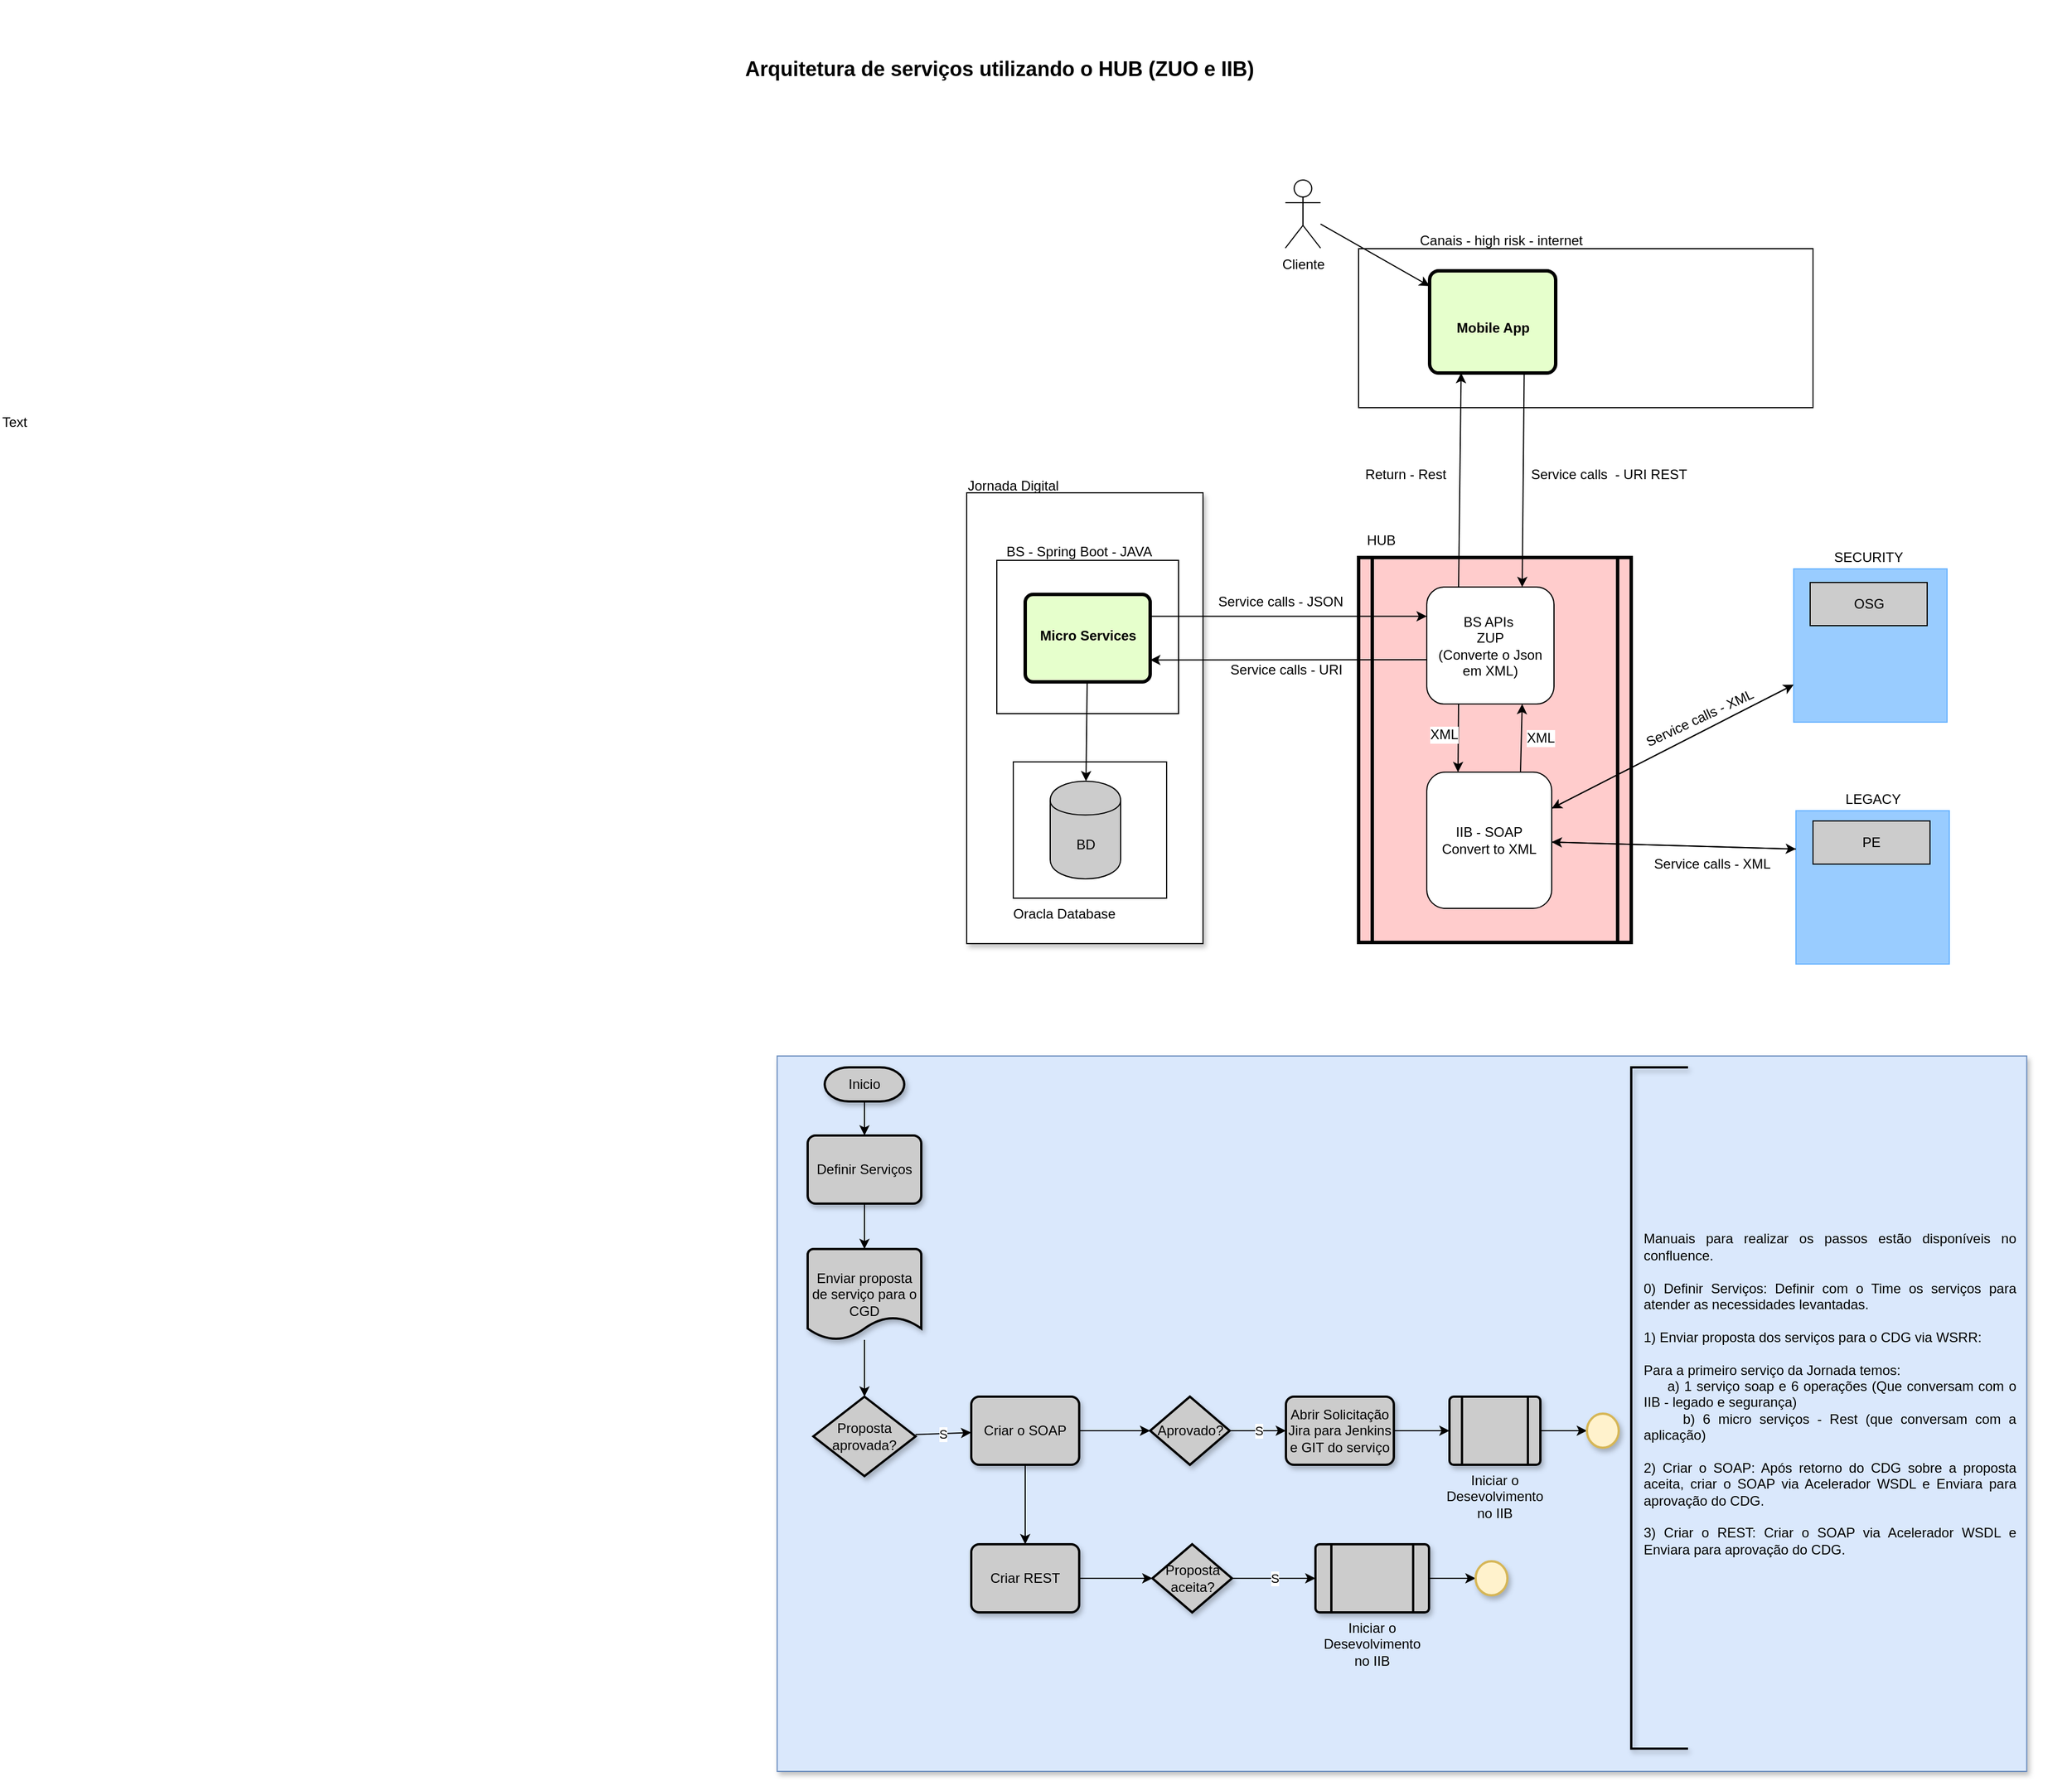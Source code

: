 <mxfile version="10.7.7" type="github"><diagram name="Page-1" id="c7558073-3199-34d8-9f00-42111426c3f3"><mxGraphModel dx="1818" dy="522" grid="1" gridSize="10" guides="1" tooltips="1" connect="1" arrows="1" fold="1" page="1" pageScale="1" pageWidth="826" pageHeight="1169" background="#ffffff" math="0" shadow="0"><root><mxCell id="0"/><mxCell id="1" parent="0"/><mxCell id="IW83ZrrN56BTUERNaFhu-86" value="" style="rounded=0;whiteSpace=wrap;html=1;shadow=1;fillColor=#dae8fc;strokeColor=#6c8ebf;" parent="1" vertex="1"><mxGeometry x="68.148" y="940" width="1100" height="630" as="geometry"/></mxCell><mxCell id="IW83ZrrN56BTUERNaFhu-71" value="" style="rounded=0;whiteSpace=wrap;html=1;shadow=1;" parent="1" vertex="1"><mxGeometry x="235" y="444" width="208" height="397" as="geometry"/></mxCell><mxCell id="IW83ZrrN56BTUERNaFhu-47" value="" style="rounded=0;whiteSpace=wrap;html=1;" parent="1" vertex="1"><mxGeometry x="276" y="681" width="135" height="120" as="geometry"/></mxCell><mxCell id="IW83ZrrN56BTUERNaFhu-20" value="" style="whiteSpace=wrap;html=1;aspect=fixed;strokeColor=#66B2FF;fillColor=#99CCFF;" parent="1" vertex="1"><mxGeometry x="965" y="724" width="135" height="135" as="geometry"/></mxCell><mxCell id="5" value="" style="shape=process;whiteSpace=wrap;align=center;verticalAlign=middle;size=0.048;fontStyle=1;strokeWidth=3;fillColor=#FFCCCC;rotation=0;" parent="1" vertex="1"><mxGeometry x="580" y="501" width="240" height="339" as="geometry"/></mxCell><mxCell id="MFdVvgh9lcLUHrCFGcoe-98" value="" style="rounded=0;whiteSpace=wrap;html=1;" parent="1" vertex="1"><mxGeometry x="580" y="229" width="400" height="140" as="geometry"/></mxCell><mxCell id="MFdVvgh9lcLUHrCFGcoe-100" style="edgeStyle=none;rounded=0;orthogonalLoop=1;jettySize=auto;html=1;entryX=0.75;entryY=0;entryDx=0;entryDy=0;exitX=0.75;exitY=1;exitDx=0;exitDy=0;" parent="1" source="2" target="IW83ZrrN56BTUERNaFhu-5" edge="1"><mxGeometry relative="1" as="geometry"><mxPoint x="697" y="459" as="targetPoint"/></mxGeometry></mxCell><mxCell id="IW83ZrrN56BTUERNaFhu-10" value="Service calls&amp;nbsp; -&amp;nbsp;&lt;span&gt;URI REST&lt;/span&gt;" style="text;html=1;resizable=0;points=[];align=center;verticalAlign=middle;labelBackgroundColor=#ffffff;" parent="MFdVvgh9lcLUHrCFGcoe-100" vertex="1" connectable="0"><mxGeometry x="-0.122" y="2" relative="1" as="geometry"><mxPoint x="73" y="6" as="offset"/></mxGeometry></mxCell><mxCell id="2" value="&lt;br&gt;&lt;br&gt;&lt;br&gt;Mobile App&lt;br&gt;" style="verticalAlign=middle;align=center;overflow=fill;fontSize=12;fontFamily=Helvetica;html=1;rounded=1;fontStyle=1;strokeWidth=3;fillColor=#E6FFCC;arcSize=9;" parent="1" vertex="1"><mxGeometry x="642.5" y="248.5" width="111" height="90" as="geometry"/></mxCell><mxCell id="MFdVvgh9lcLUHrCFGcoe-103" style="edgeStyle=none;rounded=0;orthogonalLoop=1;jettySize=auto;html=1;" parent="1" source="MFdVvgh9lcLUHrCFGcoe-99" target="2" edge="1"><mxGeometry relative="1" as="geometry"/></mxCell><mxCell id="MFdVvgh9lcLUHrCFGcoe-99" value="Cliente" style="shape=umlActor;verticalLabelPosition=bottom;labelBackgroundColor=#ffffff;verticalAlign=top;html=1;outlineConnect=0;" parent="1" vertex="1"><mxGeometry x="515.5" y="168.5" width="31" height="60" as="geometry"/></mxCell><mxCell id="MFdVvgh9lcLUHrCFGcoe-104" value="Canais - high risk - internet" style="text;html=1;resizable=0;points=[];autosize=1;align=left;verticalAlign=top;spacingTop=-4;" parent="1" vertex="1"><mxGeometry x="632" y="211.5" width="160" height="10" as="geometry"/></mxCell><mxCell id="IW83ZrrN56BTUERNaFhu-11" style="edgeStyle=none;rounded=0;orthogonalLoop=1;jettySize=auto;html=1;exitX=0.25;exitY=0;exitDx=0;exitDy=0;entryX=0.25;entryY=1;entryDx=0;entryDy=0;" parent="1" source="IW83ZrrN56BTUERNaFhu-5" target="2" edge="1"><mxGeometry relative="1" as="geometry"/></mxCell><mxCell id="IW83ZrrN56BTUERNaFhu-15" value="Return - Rest" style="text;html=1;resizable=0;points=[];align=center;verticalAlign=middle;labelBackgroundColor=#ffffff;" parent="IW83ZrrN56BTUERNaFhu-11" vertex="1" connectable="0"><mxGeometry x="0.176" y="2" relative="1" as="geometry"><mxPoint x="-47" y="11.5" as="offset"/></mxGeometry></mxCell><mxCell id="IW83ZrrN56BTUERNaFhu-14" style="edgeStyle=none;rounded=0;orthogonalLoop=1;jettySize=auto;html=1;exitX=0.25;exitY=1;exitDx=0;exitDy=0;entryX=0.25;entryY=0;entryDx=0;entryDy=0;" parent="1" source="IW83ZrrN56BTUERNaFhu-5" target="IW83ZrrN56BTUERNaFhu-12" edge="1"><mxGeometry relative="1" as="geometry"/></mxCell><mxCell id="IW83ZrrN56BTUERNaFhu-19" value="XML" style="text;html=1;resizable=0;points=[];align=center;verticalAlign=middle;labelBackgroundColor=#ffffff;" parent="IW83ZrrN56BTUERNaFhu-14" vertex="1" connectable="0"><mxGeometry x="-0.563" y="-1" relative="1" as="geometry"><mxPoint x="73" y="17" as="offset"/></mxGeometry></mxCell><mxCell id="IW83ZrrN56BTUERNaFhu-5" value="&lt;span&gt;BS APIs&amp;nbsp;&lt;br&gt;ZUP&lt;br&gt;(Converte o Json em XML)&lt;br&gt;&lt;/span&gt;" style="rounded=1;whiteSpace=wrap;html=1;" parent="1" vertex="1"><mxGeometry x="640" y="527" width="112" height="103" as="geometry"/></mxCell><mxCell id="IW83ZrrN56BTUERNaFhu-9" value="&lt;span&gt;HUB&lt;/span&gt;" style="text;html=1;strokeColor=none;fillColor=none;align=center;verticalAlign=middle;whiteSpace=wrap;rounded=0;rotation=0;" parent="1" vertex="1"><mxGeometry x="580" y="476" width="40" height="20" as="geometry"/></mxCell><mxCell id="IW83ZrrN56BTUERNaFhu-13" style="edgeStyle=none;rounded=0;orthogonalLoop=1;jettySize=auto;html=1;entryX=0.75;entryY=1;entryDx=0;entryDy=0;exitX=0.75;exitY=0;exitDx=0;exitDy=0;" parent="1" source="IW83ZrrN56BTUERNaFhu-12" target="IW83ZrrN56BTUERNaFhu-5" edge="1"><mxGeometry relative="1" as="geometry"><mxPoint x="750" y="590" as="targetPoint"/></mxGeometry></mxCell><mxCell id="IW83ZrrN56BTUERNaFhu-17" value="XML" style="text;html=1;resizable=0;points=[];align=center;verticalAlign=middle;labelBackgroundColor=#ffffff;" parent="IW83ZrrN56BTUERNaFhu-13" vertex="1" connectable="0"><mxGeometry x="-0.269" y="3" relative="1" as="geometry"><mxPoint x="-65" y="-11.5" as="offset"/></mxGeometry></mxCell><mxCell id="IW83ZrrN56BTUERNaFhu-32" style="edgeStyle=none;rounded=0;orthogonalLoop=1;jettySize=auto;html=1;" parent="1" source="IW83ZrrN56BTUERNaFhu-12" target="IW83ZrrN56BTUERNaFhu-30" edge="1"><mxGeometry relative="1" as="geometry"/></mxCell><mxCell id="IW83ZrrN56BTUERNaFhu-12" value="IIB - SOAP&lt;br&gt;Convert to XML&lt;br&gt;" style="rounded=1;whiteSpace=wrap;html=1;" parent="1" vertex="1"><mxGeometry x="640" y="690" width="110" height="120" as="geometry"/></mxCell><mxCell id="IW83ZrrN56BTUERNaFhu-21" value="LEGACY" style="text;html=1;strokeColor=none;fillColor=none;align=center;verticalAlign=middle;whiteSpace=wrap;rounded=0;" parent="1" vertex="1"><mxGeometry x="1012.5" y="704" width="40" height="20" as="geometry"/></mxCell><mxCell id="IW83ZrrN56BTUERNaFhu-22" value="PE" style="rounded=0;whiteSpace=wrap;html=1;fillColor=#CCCCCC;strokeColor=#000000;shadow=0;" parent="1" vertex="1"><mxGeometry x="980" y="733" width="103" height="38" as="geometry"/></mxCell><mxCell id="IW83ZrrN56BTUERNaFhu-29" style="edgeStyle=none;rounded=0;orthogonalLoop=1;jettySize=auto;html=1;exitX=1;exitY=0.5;exitDx=0;exitDy=0;" parent="1" source="IW83ZrrN56BTUERNaFhu-20" target="IW83ZrrN56BTUERNaFhu-20" edge="1"><mxGeometry relative="1" as="geometry"/></mxCell><mxCell id="IW83ZrrN56BTUERNaFhu-34" style="edgeStyle=none;rounded=0;orthogonalLoop=1;jettySize=auto;html=1;" parent="1" source="IW83ZrrN56BTUERNaFhu-30" target="IW83ZrrN56BTUERNaFhu-12" edge="1"><mxGeometry relative="1" as="geometry"/></mxCell><mxCell id="IW83ZrrN56BTUERNaFhu-30" value="" style="whiteSpace=wrap;html=1;aspect=fixed;strokeColor=#66B2FF;fillColor=#99CCFF;" parent="1" vertex="1"><mxGeometry x="963" y="511" width="135" height="135" as="geometry"/></mxCell><mxCell id="IW83ZrrN56BTUERNaFhu-31" value="OSG" style="rounded=0;whiteSpace=wrap;html=1;fillColor=#CCCCCC;strokeColor=#000000;shadow=0;" parent="1" vertex="1"><mxGeometry x="977.5" y="523" width="103" height="38" as="geometry"/></mxCell><mxCell id="IW83ZrrN56BTUERNaFhu-33" value="SECURITY" style="text;html=1;strokeColor=none;fillColor=none;align=center;verticalAlign=middle;whiteSpace=wrap;rounded=0;" parent="1" vertex="1"><mxGeometry x="1009" y="491" width="40" height="20" as="geometry"/></mxCell><mxCell id="IW83ZrrN56BTUERNaFhu-23" style="edgeStyle=none;rounded=0;orthogonalLoop=1;jettySize=auto;html=1;entryX=0;entryY=0.25;entryDx=0;entryDy=0;" parent="1" source="IW83ZrrN56BTUERNaFhu-12" target="IW83ZrrN56BTUERNaFhu-20" edge="1"><mxGeometry relative="1" as="geometry"/></mxCell><mxCell id="IW83ZrrN56BTUERNaFhu-27" value="Service calls - XML" style="text;html=1;resizable=0;points=[];align=center;verticalAlign=middle;labelBackgroundColor=#ffffff;" parent="IW83ZrrN56BTUERNaFhu-23" vertex="1" connectable="0"><mxGeometry x="0.341" y="2" relative="1" as="geometry"><mxPoint x="-3" y="17" as="offset"/></mxGeometry></mxCell><mxCell id="IW83ZrrN56BTUERNaFhu-35" style="edgeStyle=none;rounded=0;orthogonalLoop=1;jettySize=auto;html=1;exitX=0;exitY=0.25;exitDx=0;exitDy=0;" parent="1" source="IW83ZrrN56BTUERNaFhu-20" target="IW83ZrrN56BTUERNaFhu-12" edge="1"><mxGeometry relative="1" as="geometry"/></mxCell><mxCell id="IW83ZrrN56BTUERNaFhu-39" value="Service calls - XML" style="text;html=1;rotation=-25;" parent="1" vertex="1"><mxGeometry x="826" y="623.5" width="130" height="30" as="geometry"/></mxCell><mxCell id="IW83ZrrN56BTUERNaFhu-40" value="" style="rounded=0;whiteSpace=wrap;html=1;" parent="1" vertex="1"><mxGeometry x="261.5" y="503.5" width="160" height="135" as="geometry"/></mxCell><mxCell id="IW83ZrrN56BTUERNaFhu-50" style="edgeStyle=none;rounded=0;orthogonalLoop=1;jettySize=auto;html=1;" parent="1" source="IW83ZrrN56BTUERNaFhu-41" target="IW83ZrrN56BTUERNaFhu-45" edge="1"><mxGeometry relative="1" as="geometry"/></mxCell><mxCell id="IW83ZrrN56BTUERNaFhu-53" style="edgeStyle=none;rounded=0;orthogonalLoop=1;jettySize=auto;html=1;exitX=1;exitY=0.25;exitDx=0;exitDy=0;entryX=0;entryY=0.25;entryDx=0;entryDy=0;" parent="1" source="IW83ZrrN56BTUERNaFhu-41" target="IW83ZrrN56BTUERNaFhu-5" edge="1"><mxGeometry relative="1" as="geometry"/></mxCell><mxCell id="IW83ZrrN56BTUERNaFhu-54" value="Service calls - JSON" style="text;html=1;resizable=0;points=[];align=center;verticalAlign=middle;labelBackgroundColor=#ffffff;" parent="IW83ZrrN56BTUERNaFhu-53" vertex="1" connectable="0"><mxGeometry x="-0.15" y="-2" relative="1" as="geometry"><mxPoint x="10.5" y="-15" as="offset"/></mxGeometry></mxCell><mxCell id="IW83ZrrN56BTUERNaFhu-41" value="&lt;br&gt;&lt;br&gt;Micro Services&lt;br&gt;" style="verticalAlign=middle;align=center;overflow=fill;fontSize=12;fontFamily=Helvetica;html=1;rounded=1;fontStyle=1;strokeWidth=3;fillColor=#E6FFCC;arcSize=9;" parent="1" vertex="1"><mxGeometry x="286.5" y="533.5" width="110" height="77" as="geometry"/></mxCell><mxCell id="IW83ZrrN56BTUERNaFhu-44" value="BS - Spring Boot - JAVA" style="text;html=1;resizable=0;points=[];autosize=1;align=left;verticalAlign=top;spacingTop=-4;" parent="1" vertex="1"><mxGeometry x="267.5" y="486" width="140" height="10" as="geometry"/></mxCell><mxCell id="IW83ZrrN56BTUERNaFhu-45" value="BD" style="shape=cylinder;whiteSpace=wrap;html=1;boundedLbl=1;backgroundOutline=1;shadow=0;strokeColor=#000000;fillColor=#CCCCCC;" parent="1" vertex="1"><mxGeometry x="308.5" y="698" width="62" height="86" as="geometry"/></mxCell><mxCell id="IW83ZrrN56BTUERNaFhu-48" value="Oracla Database" style="text;html=1;resizable=0;points=[];autosize=1;align=left;verticalAlign=top;spacingTop=-4;" parent="1" vertex="1"><mxGeometry x="273.5" y="805" width="110" height="10" as="geometry"/></mxCell><mxCell id="IW83ZrrN56BTUERNaFhu-60" style="edgeStyle=none;rounded=0;orthogonalLoop=1;jettySize=auto;html=1;entryX=1;entryY=0.75;entryDx=0;entryDy=0;" parent="1" target="IW83ZrrN56BTUERNaFhu-41" edge="1"><mxGeometry relative="1" as="geometry"><mxPoint x="640" y="591" as="sourcePoint"/><mxPoint x="455" y="573" as="targetPoint"/></mxGeometry></mxCell><mxCell id="IW83ZrrN56BTUERNaFhu-78" value="Service calls - URI" style="text;html=1;resizable=0;points=[];align=center;verticalAlign=middle;labelBackgroundColor=#ffffff;" parent="IW83ZrrN56BTUERNaFhu-60" vertex="1" connectable="0"><mxGeometry x="-0.095" y="2" relative="1" as="geometry"><mxPoint x="-14" y="7" as="offset"/></mxGeometry></mxCell><mxCell id="IW83ZrrN56BTUERNaFhu-72" value="Jornada Digital" style="text;html=1;resizable=0;points=[];autosize=1;align=left;verticalAlign=top;spacingTop=-4;" parent="1" vertex="1"><mxGeometry x="233.5" y="428" width="100" height="10" as="geometry"/></mxCell><mxCell id="IW83ZrrN56BTUERNaFhu-81" value="&lt;h1&gt;&lt;font style=&quot;font-size: 18px&quot;&gt;Arquitetura de serviços utilizando o HUB (ZUO e IIB)&lt;/font&gt;&lt;/h1&gt;&lt;div&gt;&lt;font style=&quot;font-size: 18px&quot;&gt;&lt;br&gt;&lt;/font&gt;&lt;/div&gt;" style="text;html=1;strokeColor=none;fillColor=none;spacing=5;spacingTop=-20;whiteSpace=wrap;overflow=hidden;rounded=0;shadow=1;fontSize=21;" parent="1" vertex="1"><mxGeometry x="35" y="20" width="1166" height="120" as="geometry"/></mxCell><mxCell id="IW83ZrrN56BTUERNaFhu-82" value="Text" style="text;html=1;resizable=0;points=[];autosize=1;align=left;verticalAlign=top;spacingTop=-4;" parent="1" vertex="1"><mxGeometry x="-616" y="372" width="40" height="10" as="geometry"/></mxCell><mxCell id="IW83ZrrN56BTUERNaFhu-83" value="&lt;div style=&quot;text-align: justify&quot;&gt;Manuais para realizar os passos estão disponíveis no confluence.&lt;/div&gt;&lt;div style=&quot;text-align: justify&quot;&gt;&lt;br&gt;&lt;/div&gt;&lt;div style=&quot;text-align: justify&quot;&gt;0) Definir Serviços: Definir com o Time os serviços para atender as necessidades levantadas.&lt;/div&gt;&lt;div style=&quot;text-align: justify&quot;&gt;&lt;br&gt;&lt;/div&gt;&lt;div style=&quot;text-align: justify&quot;&gt;&lt;span&gt;1) Enviar proposta dos serviços para o CDG via WSRR:&lt;/span&gt;&lt;br&gt;&lt;/div&gt;&lt;div style=&quot;text-align: justify&quot;&gt;&lt;span&gt;&lt;br&gt;&lt;/span&gt;&lt;/div&gt;&lt;div style=&quot;text-align: justify&quot;&gt;&lt;span&gt;Para a primeiro serviço da Jornada temos:&amp;nbsp;&lt;/span&gt;&lt;/div&gt;&lt;div style=&quot;text-align: justify&quot;&gt;&lt;span&gt;&amp;nbsp; &amp;nbsp; &amp;nbsp;a) 1 serviço soap e 6 operações (Que conversam com o IIB - legado e segurança)&lt;/span&gt;&lt;/div&gt;&lt;div style=&quot;text-align: justify&quot;&gt;&lt;span&gt;&amp;nbsp; &amp;nbsp; &amp;nbsp;b) 6 micro serviços - Rest (que conversam com a aplicação)&lt;/span&gt;&lt;/div&gt;&lt;div style=&quot;text-align: justify&quot;&gt;&lt;span&gt;&lt;br&gt;&lt;/span&gt;&lt;/div&gt;&lt;div style=&quot;text-align: justify&quot;&gt;&lt;span&gt;2) Criar o SOAP: Após retorno do CDG sobre a proposta aceita, criar o SOAP via Acelerador WSDL e Enviara para aprovação do CDG.&lt;/span&gt;&lt;/div&gt;&lt;div style=&quot;text-align: justify&quot;&gt;&lt;span&gt;&lt;br&gt;&lt;/span&gt;&lt;/div&gt;&lt;div style=&quot;text-align: justify&quot;&gt;3) Criar o REST: Criar o SOAP via Acelerador WSDL e Enviara para aprovação do CDG.&lt;span&gt;&lt;br&gt;&lt;/span&gt;&lt;/div&gt;&lt;div style=&quot;text-align: justify&quot;&gt;&lt;br&gt;&lt;/div&gt;" style="text;html=1;strokeColor=none;fillColor=none;align=center;verticalAlign=middle;whiteSpace=wrap;rounded=0;shadow=1;" parent="1" vertex="1"><mxGeometry x="830" y="970" width="330" height="550" as="geometry"/></mxCell><mxCell id="mX0kT0LroQHtqvFkZoaK-9" style="edgeStyle=none;rounded=0;orthogonalLoop=1;jettySize=auto;html=1;" edge="1" parent="1" source="IW83ZrrN56BTUERNaFhu-87" target="mX0kT0LroQHtqvFkZoaK-7"><mxGeometry relative="1" as="geometry"/></mxCell><mxCell id="IW83ZrrN56BTUERNaFhu-87" value="Inicio" style="strokeWidth=2;html=1;shape=mxgraph.flowchart.terminator;whiteSpace=wrap;shadow=1;fillColor=#CCCCCC;" parent="1" vertex="1"><mxGeometry x="110" y="950" width="70" height="30" as="geometry"/></mxCell><mxCell id="IW83ZrrN56BTUERNaFhu-94" style="edgeStyle=none;rounded=0;orthogonalLoop=1;jettySize=auto;html=1;" parent="1" source="IW83ZrrN56BTUERNaFhu-90" target="IW83ZrrN56BTUERNaFhu-93" edge="1"><mxGeometry relative="1" as="geometry"/></mxCell><mxCell id="IW83ZrrN56BTUERNaFhu-90" value="Enviar proposta de serviço para o CGD" style="strokeWidth=2;html=1;shape=mxgraph.flowchart.document2;whiteSpace=wrap;size=0.25;shadow=1;fillColor=#CCCCCC;" parent="1" vertex="1"><mxGeometry x="95" y="1110" width="100" height="80" as="geometry"/></mxCell><mxCell id="mX0kT0LroQHtqvFkZoaK-5" value="S" style="edgeStyle=none;rounded=0;orthogonalLoop=1;jettySize=auto;html=1;" edge="1" parent="1" source="IW83ZrrN56BTUERNaFhu-93" target="mX0kT0LroQHtqvFkZoaK-11"><mxGeometry relative="1" as="geometry"><mxPoint x="357.5" y="1160" as="targetPoint"/></mxGeometry></mxCell><mxCell id="IW83ZrrN56BTUERNaFhu-93" value="Proposta aprovada?" style="strokeWidth=2;html=1;shape=mxgraph.flowchart.decision;whiteSpace=wrap;shadow=1;fillColor=#CCCCCC;" parent="1" vertex="1"><mxGeometry x="100" y="1240" width="90" height="70" as="geometry"/></mxCell><mxCell id="mX0kT0LroQHtqvFkZoaK-8" style="edgeStyle=none;rounded=0;orthogonalLoop=1;jettySize=auto;html=1;" edge="1" parent="1" source="mX0kT0LroQHtqvFkZoaK-7" target="IW83ZrrN56BTUERNaFhu-90"><mxGeometry relative="1" as="geometry"/></mxCell><mxCell id="mX0kT0LroQHtqvFkZoaK-7" value="Definir Serviços" style="rounded=1;whiteSpace=wrap;html=1;absoluteArcSize=1;arcSize=14;strokeWidth=2;shadow=1;fillColor=#CCCCCC;" vertex="1" parent="1"><mxGeometry x="95" y="1010" width="100" height="60" as="geometry"/></mxCell><mxCell id="mX0kT0LroQHtqvFkZoaK-13" style="edgeStyle=none;rounded=0;orthogonalLoop=1;jettySize=auto;html=1;" edge="1" parent="1" source="mX0kT0LroQHtqvFkZoaK-11" target="mX0kT0LroQHtqvFkZoaK-12"><mxGeometry relative="1" as="geometry"/></mxCell><mxCell id="mX0kT0LroQHtqvFkZoaK-24" style="edgeStyle=none;rounded=0;orthogonalLoop=1;jettySize=auto;html=1;" edge="1" parent="1" source="mX0kT0LroQHtqvFkZoaK-11" target="mX0kT0LroQHtqvFkZoaK-23"><mxGeometry relative="1" as="geometry"/></mxCell><mxCell id="mX0kT0LroQHtqvFkZoaK-11" value="Criar o SOAP" style="rounded=1;whiteSpace=wrap;html=1;absoluteArcSize=1;arcSize=14;strokeWidth=2;shadow=1;fillColor=#CCCCCC;" vertex="1" parent="1"><mxGeometry x="239" y="1240" width="95" height="60" as="geometry"/></mxCell><mxCell id="mX0kT0LroQHtqvFkZoaK-39" style="edgeStyle=none;rounded=0;orthogonalLoop=1;jettySize=auto;html=1;" edge="1" parent="1" source="mX0kT0LroQHtqvFkZoaK-12" target="mX0kT0LroQHtqvFkZoaK-37"><mxGeometry relative="1" as="geometry"/></mxCell><mxCell id="mX0kT0LroQHtqvFkZoaK-12" value="Criar REST" style="rounded=1;whiteSpace=wrap;html=1;absoluteArcSize=1;arcSize=14;strokeWidth=2;shadow=1;fillColor=#CCCCCC;" vertex="1" parent="1"><mxGeometry x="239" y="1370" width="95" height="60" as="geometry"/></mxCell><mxCell id="mX0kT0LroQHtqvFkZoaK-20" value="" style="strokeWidth=2;html=1;shape=mxgraph.flowchart.annotation_1;align=left;pointerEvents=1;shadow=1;fillColor=#CCCCCC;" vertex="1" parent="1"><mxGeometry x="820" y="950" width="50" height="600" as="geometry"/></mxCell><mxCell id="mX0kT0LroQHtqvFkZoaK-27" style="edgeStyle=none;rounded=0;orthogonalLoop=1;jettySize=auto;html=1;" edge="1" parent="1" source="mX0kT0LroQHtqvFkZoaK-21" target="mX0kT0LroQHtqvFkZoaK-26"><mxGeometry relative="1" as="geometry"/></mxCell><mxCell id="mX0kT0LroQHtqvFkZoaK-21" value="Iniciar o Desevolvimento no IIB" style="verticalLabelPosition=bottom;verticalAlign=top;html=1;strokeWidth=2;shape=process;whiteSpace=wrap;rounded=1;size=0.14;arcSize=6;shadow=1;fillColor=#CCCCCC;" vertex="1" parent="1"><mxGeometry x="660" y="1240" width="80" height="60" as="geometry"/></mxCell><mxCell id="mX0kT0LroQHtqvFkZoaK-25" value="S" style="edgeStyle=none;rounded=0;orthogonalLoop=1;jettySize=auto;html=1;" edge="1" parent="1" source="mX0kT0LroQHtqvFkZoaK-23" target="mX0kT0LroQHtqvFkZoaK-40"><mxGeometry relative="1" as="geometry"><mxPoint x="510" y="1270" as="targetPoint"/></mxGeometry></mxCell><mxCell id="mX0kT0LroQHtqvFkZoaK-23" value="Aprovado?" style="strokeWidth=2;html=1;shape=mxgraph.flowchart.decision;whiteSpace=wrap;shadow=1;fillColor=#CCCCCC;" vertex="1" parent="1"><mxGeometry x="396.5" y="1240" width="70" height="60" as="geometry"/></mxCell><mxCell id="mX0kT0LroQHtqvFkZoaK-26" value="" style="verticalLabelPosition=bottom;verticalAlign=top;html=1;strokeWidth=2;shape=mxgraph.flowchart.on-page_reference;shadow=1;fillColor=#fff2cc;strokeColor=#d6b656;" vertex="1" parent="1"><mxGeometry x="781" y="1255" width="28" height="30" as="geometry"/></mxCell><mxCell id="mX0kT0LroQHtqvFkZoaK-34" style="edgeStyle=none;rounded=0;orthogonalLoop=1;jettySize=auto;html=1;" edge="1" parent="1" source="mX0kT0LroQHtqvFkZoaK-35" target="mX0kT0LroQHtqvFkZoaK-38"><mxGeometry relative="1" as="geometry"/></mxCell><mxCell id="mX0kT0LroQHtqvFkZoaK-35" value="Iniciar o Desevolvimento no IIB" style="verticalLabelPosition=bottom;verticalAlign=top;html=1;strokeWidth=2;shape=process;whiteSpace=wrap;rounded=1;size=0.14;arcSize=6;shadow=1;fillColor=#CCCCCC;" vertex="1" parent="1"><mxGeometry x="542" y="1370" width="100" height="60" as="geometry"/></mxCell><mxCell id="mX0kT0LroQHtqvFkZoaK-36" value="S" style="edgeStyle=none;rounded=0;orthogonalLoop=1;jettySize=auto;html=1;" edge="1" parent="1" source="mX0kT0LroQHtqvFkZoaK-37" target="mX0kT0LroQHtqvFkZoaK-35"><mxGeometry relative="1" as="geometry"/></mxCell><mxCell id="mX0kT0LroQHtqvFkZoaK-37" value="Proposta aceita?" style="strokeWidth=2;html=1;shape=mxgraph.flowchart.decision;whiteSpace=wrap;shadow=1;fillColor=#CCCCCC;" vertex="1" parent="1"><mxGeometry x="398.5" y="1370" width="70" height="60" as="geometry"/></mxCell><mxCell id="mX0kT0LroQHtqvFkZoaK-38" value="" style="verticalLabelPosition=bottom;verticalAlign=top;html=1;strokeWidth=2;shape=mxgraph.flowchart.on-page_reference;shadow=1;fillColor=#fff2cc;strokeColor=#d6b656;" vertex="1" parent="1"><mxGeometry x="683" y="1385" width="28" height="30" as="geometry"/></mxCell><mxCell id="mX0kT0LroQHtqvFkZoaK-42" style="edgeStyle=none;rounded=0;orthogonalLoop=1;jettySize=auto;html=1;" edge="1" parent="1" source="mX0kT0LroQHtqvFkZoaK-40" target="mX0kT0LroQHtqvFkZoaK-21"><mxGeometry relative="1" as="geometry"/></mxCell><mxCell id="mX0kT0LroQHtqvFkZoaK-40" value="Abrir Solicitação Jira para Jenkins e GIT do serviço" style="rounded=1;whiteSpace=wrap;html=1;absoluteArcSize=1;arcSize=14;strokeWidth=2;shadow=1;fillColor=#CCCCCC;" vertex="1" parent="1"><mxGeometry x="516" y="1240" width="95" height="60" as="geometry"/></mxCell></root></mxGraphModel></diagram></mxfile>